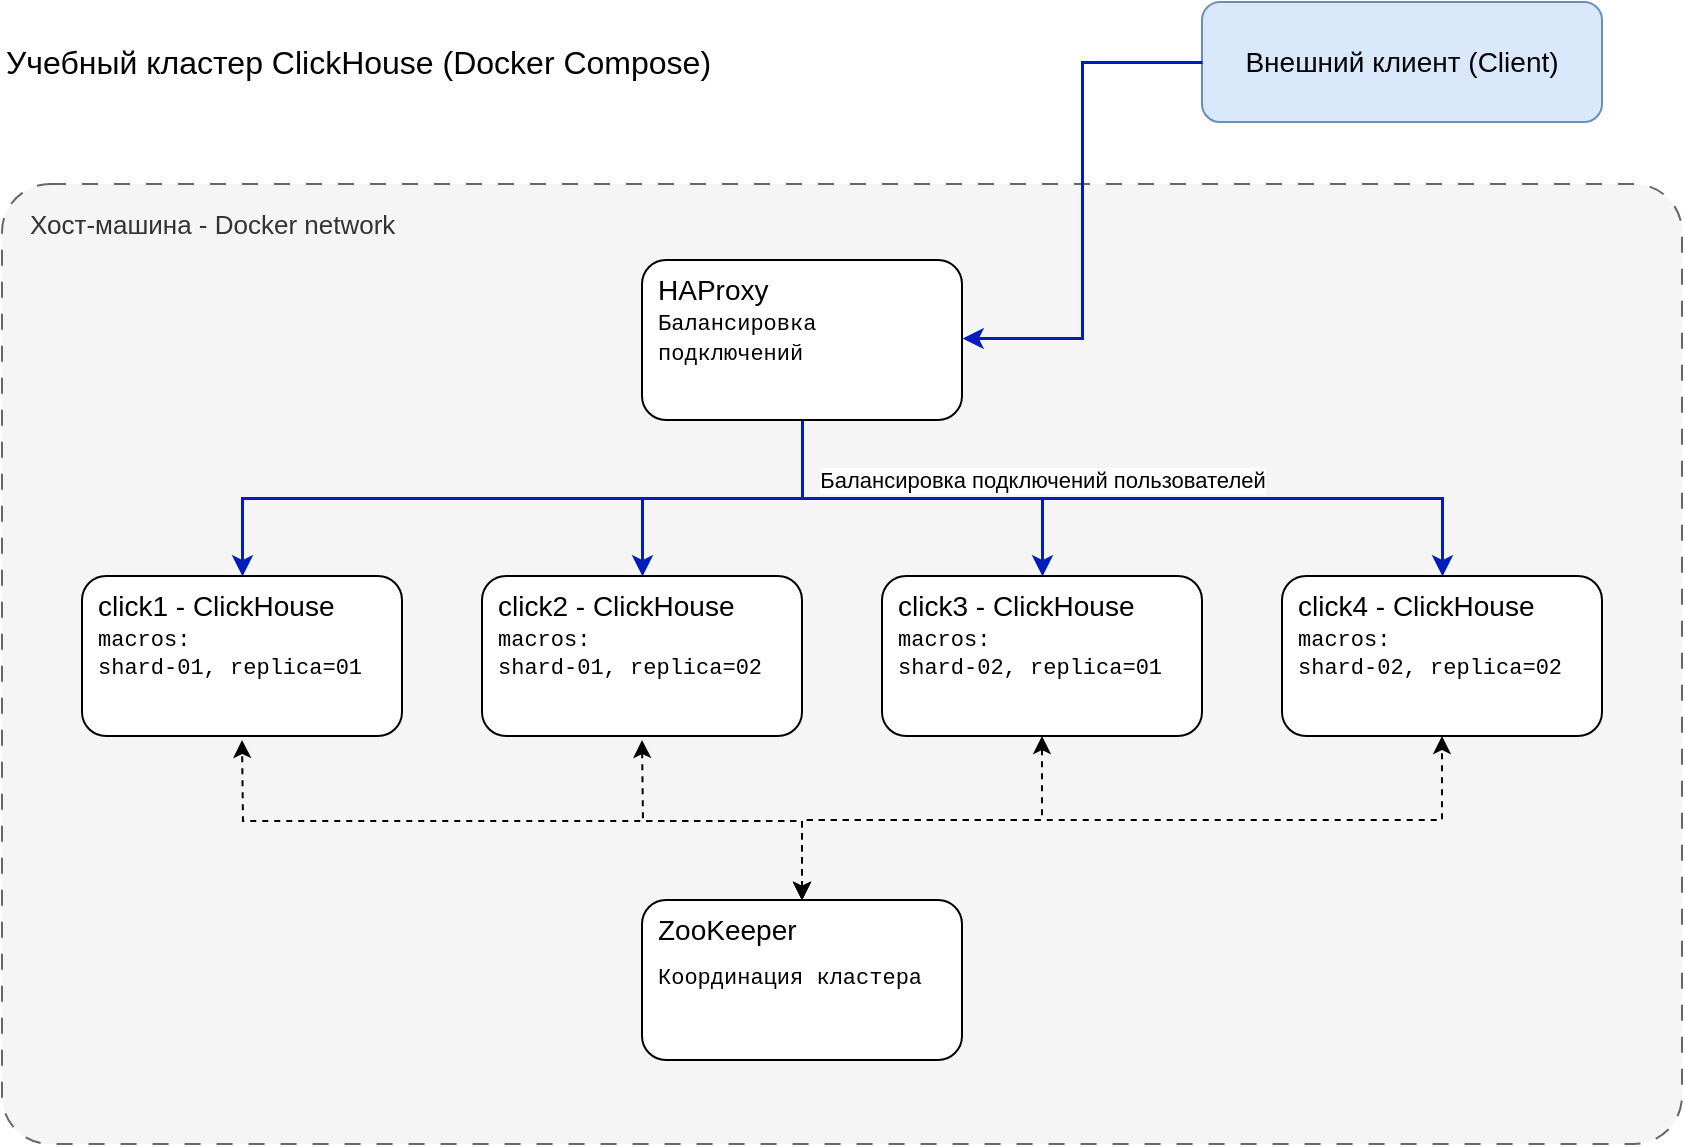 <mxfile version="28.1.2">
  <diagram name="Страница — 1" id="FHKpafrjKkJkzZQU2sBS">
    <mxGraphModel dx="1235" dy="694" grid="1" gridSize="10" guides="1" tooltips="1" connect="1" arrows="1" fold="1" page="1" pageScale="1" pageWidth="1169" pageHeight="827" math="0" shadow="0">
      <root>
        <mxCell id="0" />
        <mxCell id="1" parent="0" />
        <mxCell id="tSqiZl5FNUn8lHeOsgIg-36" value="Внешний клиент (Client)" style="rounded=1;whiteSpace=wrap;html=1;fillColor=#dae8fc;strokeColor=#6c8ebf;fontSize=14;" vertex="1" parent="1">
          <mxGeometry x="640" y="30" width="200" height="60" as="geometry" />
        </mxCell>
        <mxCell id="tSqiZl5FNUn8lHeOsgIg-40" value="Учебный кластер ClickHouse (Docker Compose)" style="text;html=1;align=left;verticalAlign=middle;whiteSpace=wrap;rounded=0;fontSize=16;" vertex="1" parent="1">
          <mxGeometry x="40" y="45" width="520" height="30" as="geometry" />
        </mxCell>
        <mxCell id="tSqiZl5FNUn8lHeOsgIg-41" value="" style="group" vertex="1" connectable="0" parent="1">
          <mxGeometry x="40" y="121" width="840" height="480" as="geometry" />
        </mxCell>
        <mxCell id="tSqiZl5FNUn8lHeOsgIg-34" value="Хост-машина - Docker network" style="rounded=1;whiteSpace=wrap;html=1;fillColor=#f5f5f5;arcSize=5;strokeColor=#666666;fontColor=#333333;align=left;verticalAlign=top;spacingLeft=12;spacingTop=6;fontSize=13;container=0;dashed=1;dashPattern=8 8;" vertex="1" parent="tSqiZl5FNUn8lHeOsgIg-41">
          <mxGeometry width="840" height="480" as="geometry" />
        </mxCell>
        <mxCell id="tSqiZl5FNUn8lHeOsgIg-22" value="" style="edgeStyle=orthogonalEdgeStyle;rounded=0;orthogonalLoop=1;jettySize=auto;html=1;entryX=0.5;entryY=0;entryDx=0;entryDy=0;fillColor=#0050ef;strokeColor=#001DBC;strokeWidth=1.5;" edge="1" parent="tSqiZl5FNUn8lHeOsgIg-41" source="tSqiZl5FNUn8lHeOsgIg-15" target="tSqiZl5FNUn8lHeOsgIg-5">
          <mxGeometry relative="1" as="geometry">
            <mxPoint x="320" y="188" as="targetPoint" />
          </mxGeometry>
        </mxCell>
        <mxCell id="tSqiZl5FNUn8lHeOsgIg-23" value="" style="edgeStyle=orthogonalEdgeStyle;rounded=0;orthogonalLoop=1;jettySize=auto;html=1;entryX=0.5;entryY=0;entryDx=0;entryDy=0;exitX=0.5;exitY=1;exitDx=0;exitDy=0;fillColor=#0050ef;strokeColor=#001DBC;strokeWidth=1.5;" edge="1" parent="tSqiZl5FNUn8lHeOsgIg-41" source="tSqiZl5FNUn8lHeOsgIg-15" target="tSqiZl5FNUn8lHeOsgIg-1">
          <mxGeometry relative="1" as="geometry">
            <mxPoint x="450" y="168" as="sourcePoint" />
            <mxPoint x="370" y="246" as="targetPoint" />
          </mxGeometry>
        </mxCell>
        <mxCell id="tSqiZl5FNUn8lHeOsgIg-24" value="" style="edgeStyle=orthogonalEdgeStyle;rounded=0;orthogonalLoop=1;jettySize=auto;html=1;entryX=0.5;entryY=0;entryDx=0;entryDy=0;exitX=0.5;exitY=1;exitDx=0;exitDy=0;fillColor=#0050ef;strokeColor=#001DBC;strokeWidth=1.5;" edge="1" parent="tSqiZl5FNUn8lHeOsgIg-41" source="tSqiZl5FNUn8lHeOsgIg-15" target="tSqiZl5FNUn8lHeOsgIg-8">
          <mxGeometry relative="1" as="geometry">
            <mxPoint x="400" y="168" as="sourcePoint" />
            <mxPoint x="320" y="246" as="targetPoint" />
          </mxGeometry>
        </mxCell>
        <mxCell id="tSqiZl5FNUn8lHeOsgIg-25" value="Балансировка подключений пользователей" style="edgeStyle=orthogonalEdgeStyle;rounded=0;orthogonalLoop=1;jettySize=auto;html=1;entryX=0.5;entryY=0;entryDx=0;entryDy=0;exitX=0.5;exitY=1;exitDx=0;exitDy=0;fillColor=#0050ef;strokeColor=#001DBC;strokeWidth=1.5;" edge="1" parent="tSqiZl5FNUn8lHeOsgIg-41" source="tSqiZl5FNUn8lHeOsgIg-15" target="tSqiZl5FNUn8lHeOsgIg-11">
          <mxGeometry x="-0.201" y="9" relative="1" as="geometry">
            <mxPoint x="430" y="148" as="sourcePoint" />
            <mxPoint x="550" y="226" as="targetPoint" />
            <mxPoint as="offset" />
          </mxGeometry>
        </mxCell>
        <mxCell id="tSqiZl5FNUn8lHeOsgIg-27" value="" style="edgeStyle=orthogonalEdgeStyle;rounded=0;orthogonalLoop=1;jettySize=auto;html=1;exitX=0.5;exitY=0;exitDx=0;exitDy=0;endArrow=classic;endFill=1;dashed=1;startArrow=classic;startFill=1;" edge="1" parent="tSqiZl5FNUn8lHeOsgIg-41" source="tSqiZl5FNUn8lHeOsgIg-19">
          <mxGeometry relative="1" as="geometry">
            <mxPoint x="410" y="208" as="sourcePoint" />
            <mxPoint x="120" y="278" as="targetPoint" />
          </mxGeometry>
        </mxCell>
        <mxCell id="tSqiZl5FNUn8lHeOsgIg-28" value="" style="edgeStyle=orthogonalEdgeStyle;rounded=0;orthogonalLoop=1;jettySize=auto;html=1;exitX=0.5;exitY=0;exitDx=0;exitDy=0;endArrow=classic;endFill=1;dashed=1;startArrow=classic;startFill=1;" edge="1" parent="tSqiZl5FNUn8lHeOsgIg-41" source="tSqiZl5FNUn8lHeOsgIg-19">
          <mxGeometry relative="1" as="geometry">
            <mxPoint x="660" y="388" as="sourcePoint" />
            <mxPoint x="320" y="278" as="targetPoint" />
          </mxGeometry>
        </mxCell>
        <mxCell id="tSqiZl5FNUn8lHeOsgIg-29" value="" style="edgeStyle=orthogonalEdgeStyle;rounded=0;orthogonalLoop=1;jettySize=auto;html=1;exitX=0.5;exitY=0;exitDx=0;exitDy=0;endArrow=classic;endFill=1;dashed=1;startArrow=classic;startFill=1;entryX=0.5;entryY=1;entryDx=0;entryDy=0;" edge="1" parent="tSqiZl5FNUn8lHeOsgIg-41" source="tSqiZl5FNUn8lHeOsgIg-19" target="tSqiZl5FNUn8lHeOsgIg-8">
          <mxGeometry relative="1" as="geometry">
            <mxPoint x="490" y="388" as="sourcePoint" />
            <mxPoint x="520" y="288" as="targetPoint" />
            <Array as="points">
              <mxPoint x="400" y="318" />
              <mxPoint x="520" y="318" />
            </Array>
          </mxGeometry>
        </mxCell>
        <mxCell id="tSqiZl5FNUn8lHeOsgIg-33" value="" style="edgeStyle=orthogonalEdgeStyle;rounded=0;orthogonalLoop=1;jettySize=auto;html=1;exitX=0.5;exitY=0;exitDx=0;exitDy=0;endArrow=classic;endFill=1;dashed=1;startArrow=classic;startFill=1;entryX=0.5;entryY=1;entryDx=0;entryDy=0;" edge="1" parent="tSqiZl5FNUn8lHeOsgIg-41" source="tSqiZl5FNUn8lHeOsgIg-19" target="tSqiZl5FNUn8lHeOsgIg-11">
          <mxGeometry relative="1" as="geometry">
            <mxPoint x="450" y="400" as="sourcePoint" />
            <mxPoint x="570" y="318" as="targetPoint" />
            <Array as="points">
              <mxPoint x="400" y="318" />
              <mxPoint x="720" y="318" />
            </Array>
          </mxGeometry>
        </mxCell>
        <mxCell id="tSqiZl5FNUn8lHeOsgIg-1" value="click1 - ClickHouse" style="rounded=1;whiteSpace=wrap;html=1;fontSize=14;align=left;verticalAlign=top;spacingTop=0;spacingLeft=6;container=0;" vertex="1" parent="tSqiZl5FNUn8lHeOsgIg-41">
          <mxGeometry x="40" y="196" width="160" height="80" as="geometry" />
        </mxCell>
        <mxCell id="tSqiZl5FNUn8lHeOsgIg-2" value="macros: &lt;br&gt;shard-01, replica=01" style="text;html=1;align=left;verticalAlign=middle;whiteSpace=wrap;rounded=0;fontSize=11;spacingLeft=6;fontFamily=Courier New;container=0;" vertex="1" parent="tSqiZl5FNUn8lHeOsgIg-41">
          <mxGeometry x="40" y="220" width="160" height="30" as="geometry" />
        </mxCell>
        <mxCell id="tSqiZl5FNUn8lHeOsgIg-5" value="click2 - ClickHouse" style="rounded=1;whiteSpace=wrap;html=1;fontSize=14;align=left;verticalAlign=top;spacingTop=0;spacingLeft=6;container=0;" vertex="1" parent="tSqiZl5FNUn8lHeOsgIg-41">
          <mxGeometry x="240" y="196" width="160" height="80" as="geometry" />
        </mxCell>
        <mxCell id="tSqiZl5FNUn8lHeOsgIg-6" value="macros: &lt;br&gt;shard-01, replica=02" style="text;html=1;align=left;verticalAlign=middle;whiteSpace=wrap;rounded=0;fontSize=11;spacingLeft=6;fontFamily=Courier New;container=0;" vertex="1" parent="tSqiZl5FNUn8lHeOsgIg-41">
          <mxGeometry x="240" y="220" width="160" height="30" as="geometry" />
        </mxCell>
        <mxCell id="tSqiZl5FNUn8lHeOsgIg-8" value="click3 - ClickHouse" style="rounded=1;whiteSpace=wrap;html=1;fontSize=14;align=left;verticalAlign=top;spacingTop=0;spacingLeft=6;container=0;" vertex="1" parent="tSqiZl5FNUn8lHeOsgIg-41">
          <mxGeometry x="440" y="196" width="160" height="80" as="geometry" />
        </mxCell>
        <mxCell id="tSqiZl5FNUn8lHeOsgIg-9" value="macros: &lt;br&gt;shard-02, replica=01" style="text;html=1;align=left;verticalAlign=middle;whiteSpace=wrap;rounded=0;fontSize=11;spacingLeft=6;fontFamily=Courier New;container=0;" vertex="1" parent="tSqiZl5FNUn8lHeOsgIg-41">
          <mxGeometry x="440" y="220" width="160" height="30" as="geometry" />
        </mxCell>
        <mxCell id="tSqiZl5FNUn8lHeOsgIg-11" value="click4 - ClickHouse" style="rounded=1;whiteSpace=wrap;html=1;fontSize=14;align=left;verticalAlign=top;spacingTop=0;spacingLeft=6;container=0;" vertex="1" parent="tSqiZl5FNUn8lHeOsgIg-41">
          <mxGeometry x="640" y="196" width="160" height="80" as="geometry" />
        </mxCell>
        <mxCell id="tSqiZl5FNUn8lHeOsgIg-12" value="macros: &lt;br&gt;shard-02, replica=02" style="text;html=1;align=left;verticalAlign=middle;whiteSpace=wrap;rounded=0;fontSize=11;spacingLeft=6;fontFamily=Courier New;container=0;" vertex="1" parent="tSqiZl5FNUn8lHeOsgIg-41">
          <mxGeometry x="640" y="220" width="160" height="30" as="geometry" />
        </mxCell>
        <mxCell id="tSqiZl5FNUn8lHeOsgIg-15" value="HAProxy" style="rounded=1;whiteSpace=wrap;html=1;fontSize=14;align=left;verticalAlign=top;spacingTop=0;spacingLeft=6;container=0;" vertex="1" parent="tSqiZl5FNUn8lHeOsgIg-41">
          <mxGeometry x="320" y="38" width="160" height="80" as="geometry" />
        </mxCell>
        <mxCell id="tSqiZl5FNUn8lHeOsgIg-16" value="&lt;font face=&quot;Courier New&quot;&gt;Балансировка&lt;br&gt;подключений&lt;/font&gt;" style="text;html=1;align=left;verticalAlign=middle;whiteSpace=wrap;rounded=0;fontSize=11;spacingLeft=6;fontFamily=Helvetica;container=0;" vertex="1" parent="tSqiZl5FNUn8lHeOsgIg-41">
          <mxGeometry x="320" y="62" width="160" height="30" as="geometry" />
        </mxCell>
        <mxCell id="tSqiZl5FNUn8lHeOsgIg-19" value="ZooKeeper" style="rounded=1;whiteSpace=wrap;html=1;fontSize=14;align=left;verticalAlign=top;spacingTop=0;spacingLeft=6;container=0;" vertex="1" parent="tSqiZl5FNUn8lHeOsgIg-41">
          <mxGeometry x="320" y="358" width="160" height="80" as="geometry" />
        </mxCell>
        <mxCell id="tSqiZl5FNUn8lHeOsgIg-20" value="&lt;font face=&quot;Courier New&quot;&gt;Координация кластера&lt;/font&gt;" style="text;html=1;align=left;verticalAlign=middle;whiteSpace=wrap;rounded=0;fontSize=11;spacingLeft=6;fontFamily=Helvetica;container=0;" vertex="1" parent="tSqiZl5FNUn8lHeOsgIg-41">
          <mxGeometry x="320" y="382" width="160" height="30" as="geometry" />
        </mxCell>
        <mxCell id="tSqiZl5FNUn8lHeOsgIg-38" style="edgeStyle=orthogonalEdgeStyle;rounded=0;orthogonalLoop=1;jettySize=auto;html=1;exitX=0;exitY=0.5;exitDx=0;exitDy=0;entryX=1;entryY=0.5;entryDx=0;entryDy=0;fillColor=#0050ef;strokeColor=#001DBC;strokeWidth=1.5;" edge="1" parent="1" source="tSqiZl5FNUn8lHeOsgIg-36" target="tSqiZl5FNUn8lHeOsgIg-16">
          <mxGeometry relative="1" as="geometry" />
        </mxCell>
      </root>
    </mxGraphModel>
  </diagram>
</mxfile>
